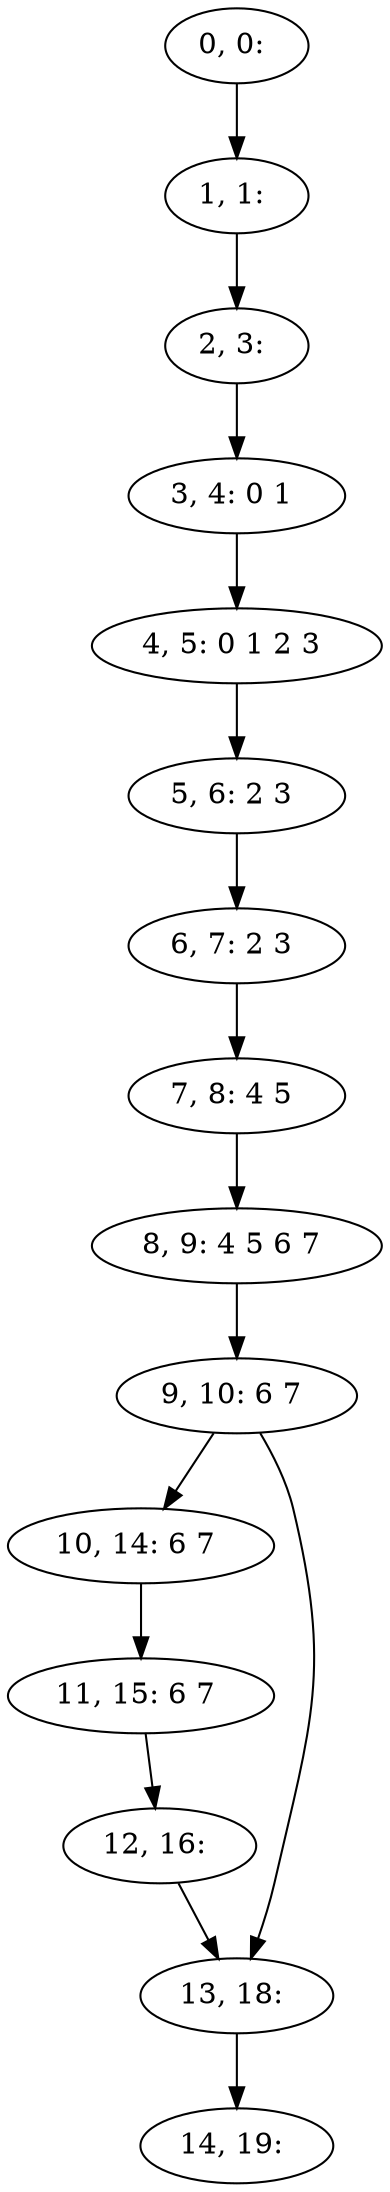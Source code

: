 digraph G {
0[label="0, 0: "];
1[label="1, 1: "];
2[label="2, 3: "];
3[label="3, 4: 0 1 "];
4[label="4, 5: 0 1 2 3 "];
5[label="5, 6: 2 3 "];
6[label="6, 7: 2 3 "];
7[label="7, 8: 4 5 "];
8[label="8, 9: 4 5 6 7 "];
9[label="9, 10: 6 7 "];
10[label="10, 14: 6 7 "];
11[label="11, 15: 6 7 "];
12[label="12, 16: "];
13[label="13, 18: "];
14[label="14, 19: "];
0->1 ;
1->2 ;
2->3 ;
3->4 ;
4->5 ;
5->6 ;
6->7 ;
7->8 ;
8->9 ;
9->10 ;
9->13 ;
10->11 ;
11->12 ;
12->13 ;
13->14 ;
}
